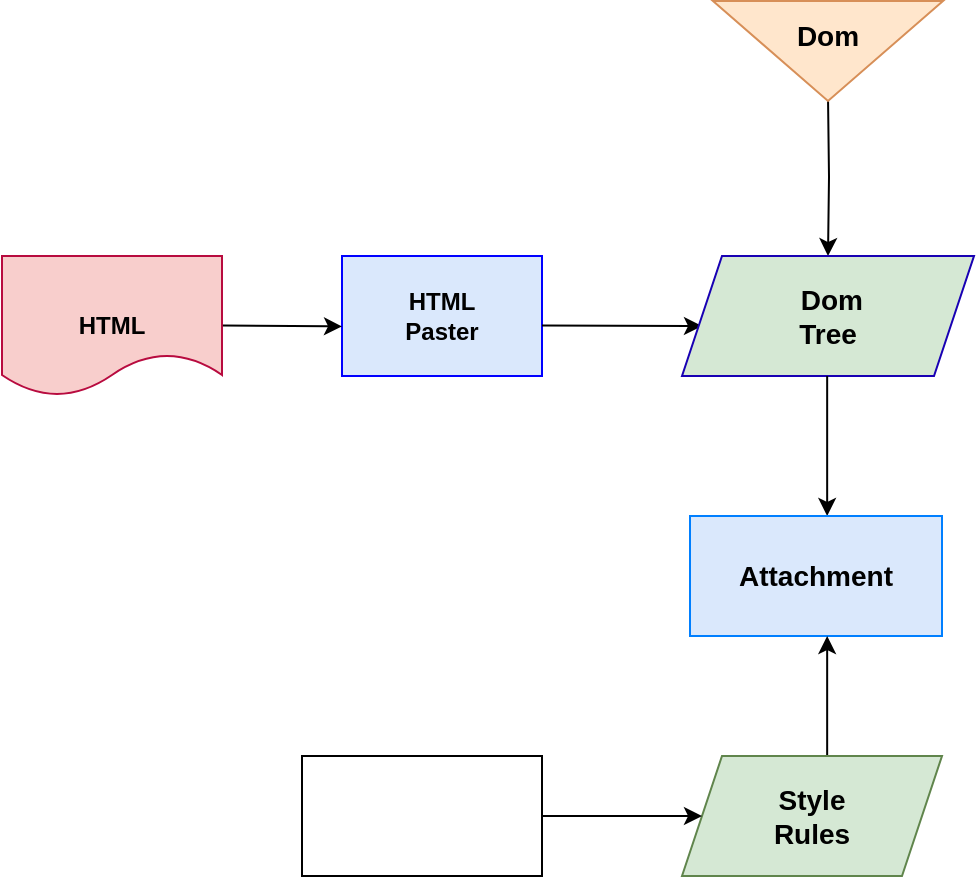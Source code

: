 <mxfile version="24.7.12">
  <diagram name="第 1 页" id="CM5frEGZMOGYdJdPdgxb">
    <mxGraphModel dx="989" dy="514" grid="1" gridSize="10" guides="1" tooltips="1" connect="1" arrows="1" fold="1" page="1" pageScale="1" pageWidth="827" pageHeight="1169" math="0" shadow="0">
      <root>
        <mxCell id="0" />
        <mxCell id="1" parent="0" />
        <mxCell id="ttmQ-iRGi5GbIsY0zkrh-1" value="" style="edgeStyle=orthogonalEdgeStyle;rounded=0;orthogonalLoop=1;jettySize=auto;html=1;curved=0;" edge="1" parent="1" target="MIKHkH5czW7Q3cuvCCsl-2">
          <mxGeometry relative="1" as="geometry">
            <mxPoint x="423" y="110" as="sourcePoint" />
          </mxGeometry>
        </mxCell>
        <mxCell id="RSiTvYrEAQizDabYgRL6-1" value="" style="triangle;whiteSpace=wrap;html=1;rotation=90;fillColor=#ffe6cc;strokeColor=#D78F58;" parent="1" vertex="1">
          <mxGeometry x="398" y="30" width="50" height="115" as="geometry" />
        </mxCell>
        <mxCell id="RSiTvYrEAQizDabYgRL6-2" value="&lt;font style=&quot;font-size: 14px;&quot;&gt;&lt;b&gt;Dom&lt;/b&gt;&lt;/font&gt;&lt;div style=&quot;font-size: 14px;&quot;&gt;&lt;br&gt;&lt;/div&gt;" style="text;html=1;align=center;verticalAlign=middle;whiteSpace=wrap;rounded=0;" parent="1" vertex="1">
          <mxGeometry x="393" y="72.5" width="60" height="30" as="geometry" />
        </mxCell>
        <mxCell id="RSiTvYrEAQizDabYgRL6-4" value="" style="shape=document;whiteSpace=wrap;html=1;boundedLbl=1;fillColor=#f8cecc;strokeColor=#B80B3F;" parent="1" vertex="1">
          <mxGeometry x="10" y="190" width="110" height="70" as="geometry" />
        </mxCell>
        <mxCell id="RSiTvYrEAQizDabYgRL6-5" value="&lt;b&gt;HTML&lt;/b&gt;" style="text;html=1;align=center;verticalAlign=middle;whiteSpace=wrap;rounded=0;" parent="1" vertex="1">
          <mxGeometry x="25" y="210" width="80" height="30" as="geometry" />
        </mxCell>
        <mxCell id="RSiTvYrEAQizDabYgRL6-6" value="&lt;b&gt;HTML&lt;/b&gt;&lt;div&gt;&lt;b&gt;Paster&lt;/b&gt;&lt;/div&gt;" style="rounded=0;whiteSpace=wrap;html=1;fillColor=#dae8fc;strokeColor=#0000FF;" parent="1" vertex="1">
          <mxGeometry x="180" y="190" width="100" height="60" as="geometry" />
        </mxCell>
        <mxCell id="RSiTvYrEAQizDabYgRL6-9" value="" style="endArrow=classic;html=1;rounded=0;entryX=0;entryY=0.5;entryDx=0;entryDy=0;exitX=1.004;exitY=0.423;exitDx=0;exitDy=0;exitPerimeter=0;" parent="1" edge="1">
          <mxGeometry width="50" height="50" relative="1" as="geometry">
            <mxPoint x="120.44" y="224.8" as="sourcePoint" />
            <mxPoint x="180" y="225.19" as="targetPoint" />
          </mxGeometry>
        </mxCell>
        <mxCell id="MIKHkH5czW7Q3cuvCCsl-1" value="" style="endArrow=classic;html=1;rounded=0;" parent="1" edge="1">
          <mxGeometry width="50" height="50" relative="1" as="geometry">
            <mxPoint x="280" y="224.76" as="sourcePoint" />
            <mxPoint x="360" y="225" as="targetPoint" />
          </mxGeometry>
        </mxCell>
        <mxCell id="MIKHkH5czW7Q3cuvCCsl-2" value="&lt;font style=&quot;font-size: 14px;&quot;&gt;&lt;b&gt;&amp;nbsp; Dom&amp;nbsp;&lt;/b&gt;&lt;/font&gt;&lt;div&gt;&lt;span style=&quot;font-size: 14px; background-color: initial;&quot;&gt;&lt;b&gt;Tree&lt;/b&gt;&lt;/span&gt;&lt;/div&gt;" style="shape=parallelogram;perimeter=parallelogramPerimeter;whiteSpace=wrap;html=1;fixedSize=1;fillColor=#d5e8d4;strokeColor=#1800B3;" parent="1" vertex="1">
          <mxGeometry x="350" y="190" width="146" height="60" as="geometry" />
        </mxCell>
        <mxCell id="ttmQ-iRGi5GbIsY0zkrh-2" value="" style="endArrow=classic;html=1;rounded=0;" edge="1" parent="1">
          <mxGeometry width="50" height="50" relative="1" as="geometry">
            <mxPoint x="422.58" y="250" as="sourcePoint" />
            <mxPoint x="422.58" y="320" as="targetPoint" />
          </mxGeometry>
        </mxCell>
        <mxCell id="ttmQ-iRGi5GbIsY0zkrh-3" value="&lt;font style=&quot;font-size: 14px;&quot;&gt;&lt;b&gt;Attachment&lt;/b&gt;&lt;/font&gt;" style="rounded=0;whiteSpace=wrap;html=1;fillColor=#dae8fc;strokeColor=#007FFF;" vertex="1" parent="1">
          <mxGeometry x="354" y="320" width="126" height="60" as="geometry" />
        </mxCell>
        <mxCell id="ttmQ-iRGi5GbIsY0zkrh-4" value="" style="endArrow=classic;html=1;rounded=0;" edge="1" parent="1">
          <mxGeometry width="50" height="50" relative="1" as="geometry">
            <mxPoint x="422.58" y="440" as="sourcePoint" />
            <mxPoint x="422.58" y="380" as="targetPoint" />
          </mxGeometry>
        </mxCell>
        <mxCell id="ttmQ-iRGi5GbIsY0zkrh-5" value="&lt;font style=&quot;font-size: 14px;&quot;&gt;&lt;b&gt;Style&lt;/b&gt;&lt;/font&gt;&lt;div style=&quot;font-size: 14px;&quot;&gt;&lt;font style=&quot;font-size: 14px;&quot;&gt;&lt;b&gt;Rules&lt;/b&gt;&lt;/font&gt;&lt;/div&gt;" style="shape=parallelogram;perimeter=parallelogramPerimeter;whiteSpace=wrap;html=1;fixedSize=1;fillColor=#d5e8d4;strokeColor=#60854C;" vertex="1" parent="1">
          <mxGeometry x="350" y="440" width="130" height="60" as="geometry" />
        </mxCell>
        <mxCell id="ttmQ-iRGi5GbIsY0zkrh-6" value="" style="endArrow=classic;html=1;rounded=0;entryX=0;entryY=0.5;entryDx=0;entryDy=0;" edge="1" parent="1" target="ttmQ-iRGi5GbIsY0zkrh-5">
          <mxGeometry width="50" height="50" relative="1" as="geometry">
            <mxPoint x="280" y="470" as="sourcePoint" />
            <mxPoint x="370" y="460" as="targetPoint" />
          </mxGeometry>
        </mxCell>
        <mxCell id="ttmQ-iRGi5GbIsY0zkrh-7" value="" style="rounded=0;whiteSpace=wrap;html=1;" vertex="1" parent="1">
          <mxGeometry x="160" y="440" width="120" height="60" as="geometry" />
        </mxCell>
      </root>
    </mxGraphModel>
  </diagram>
</mxfile>

